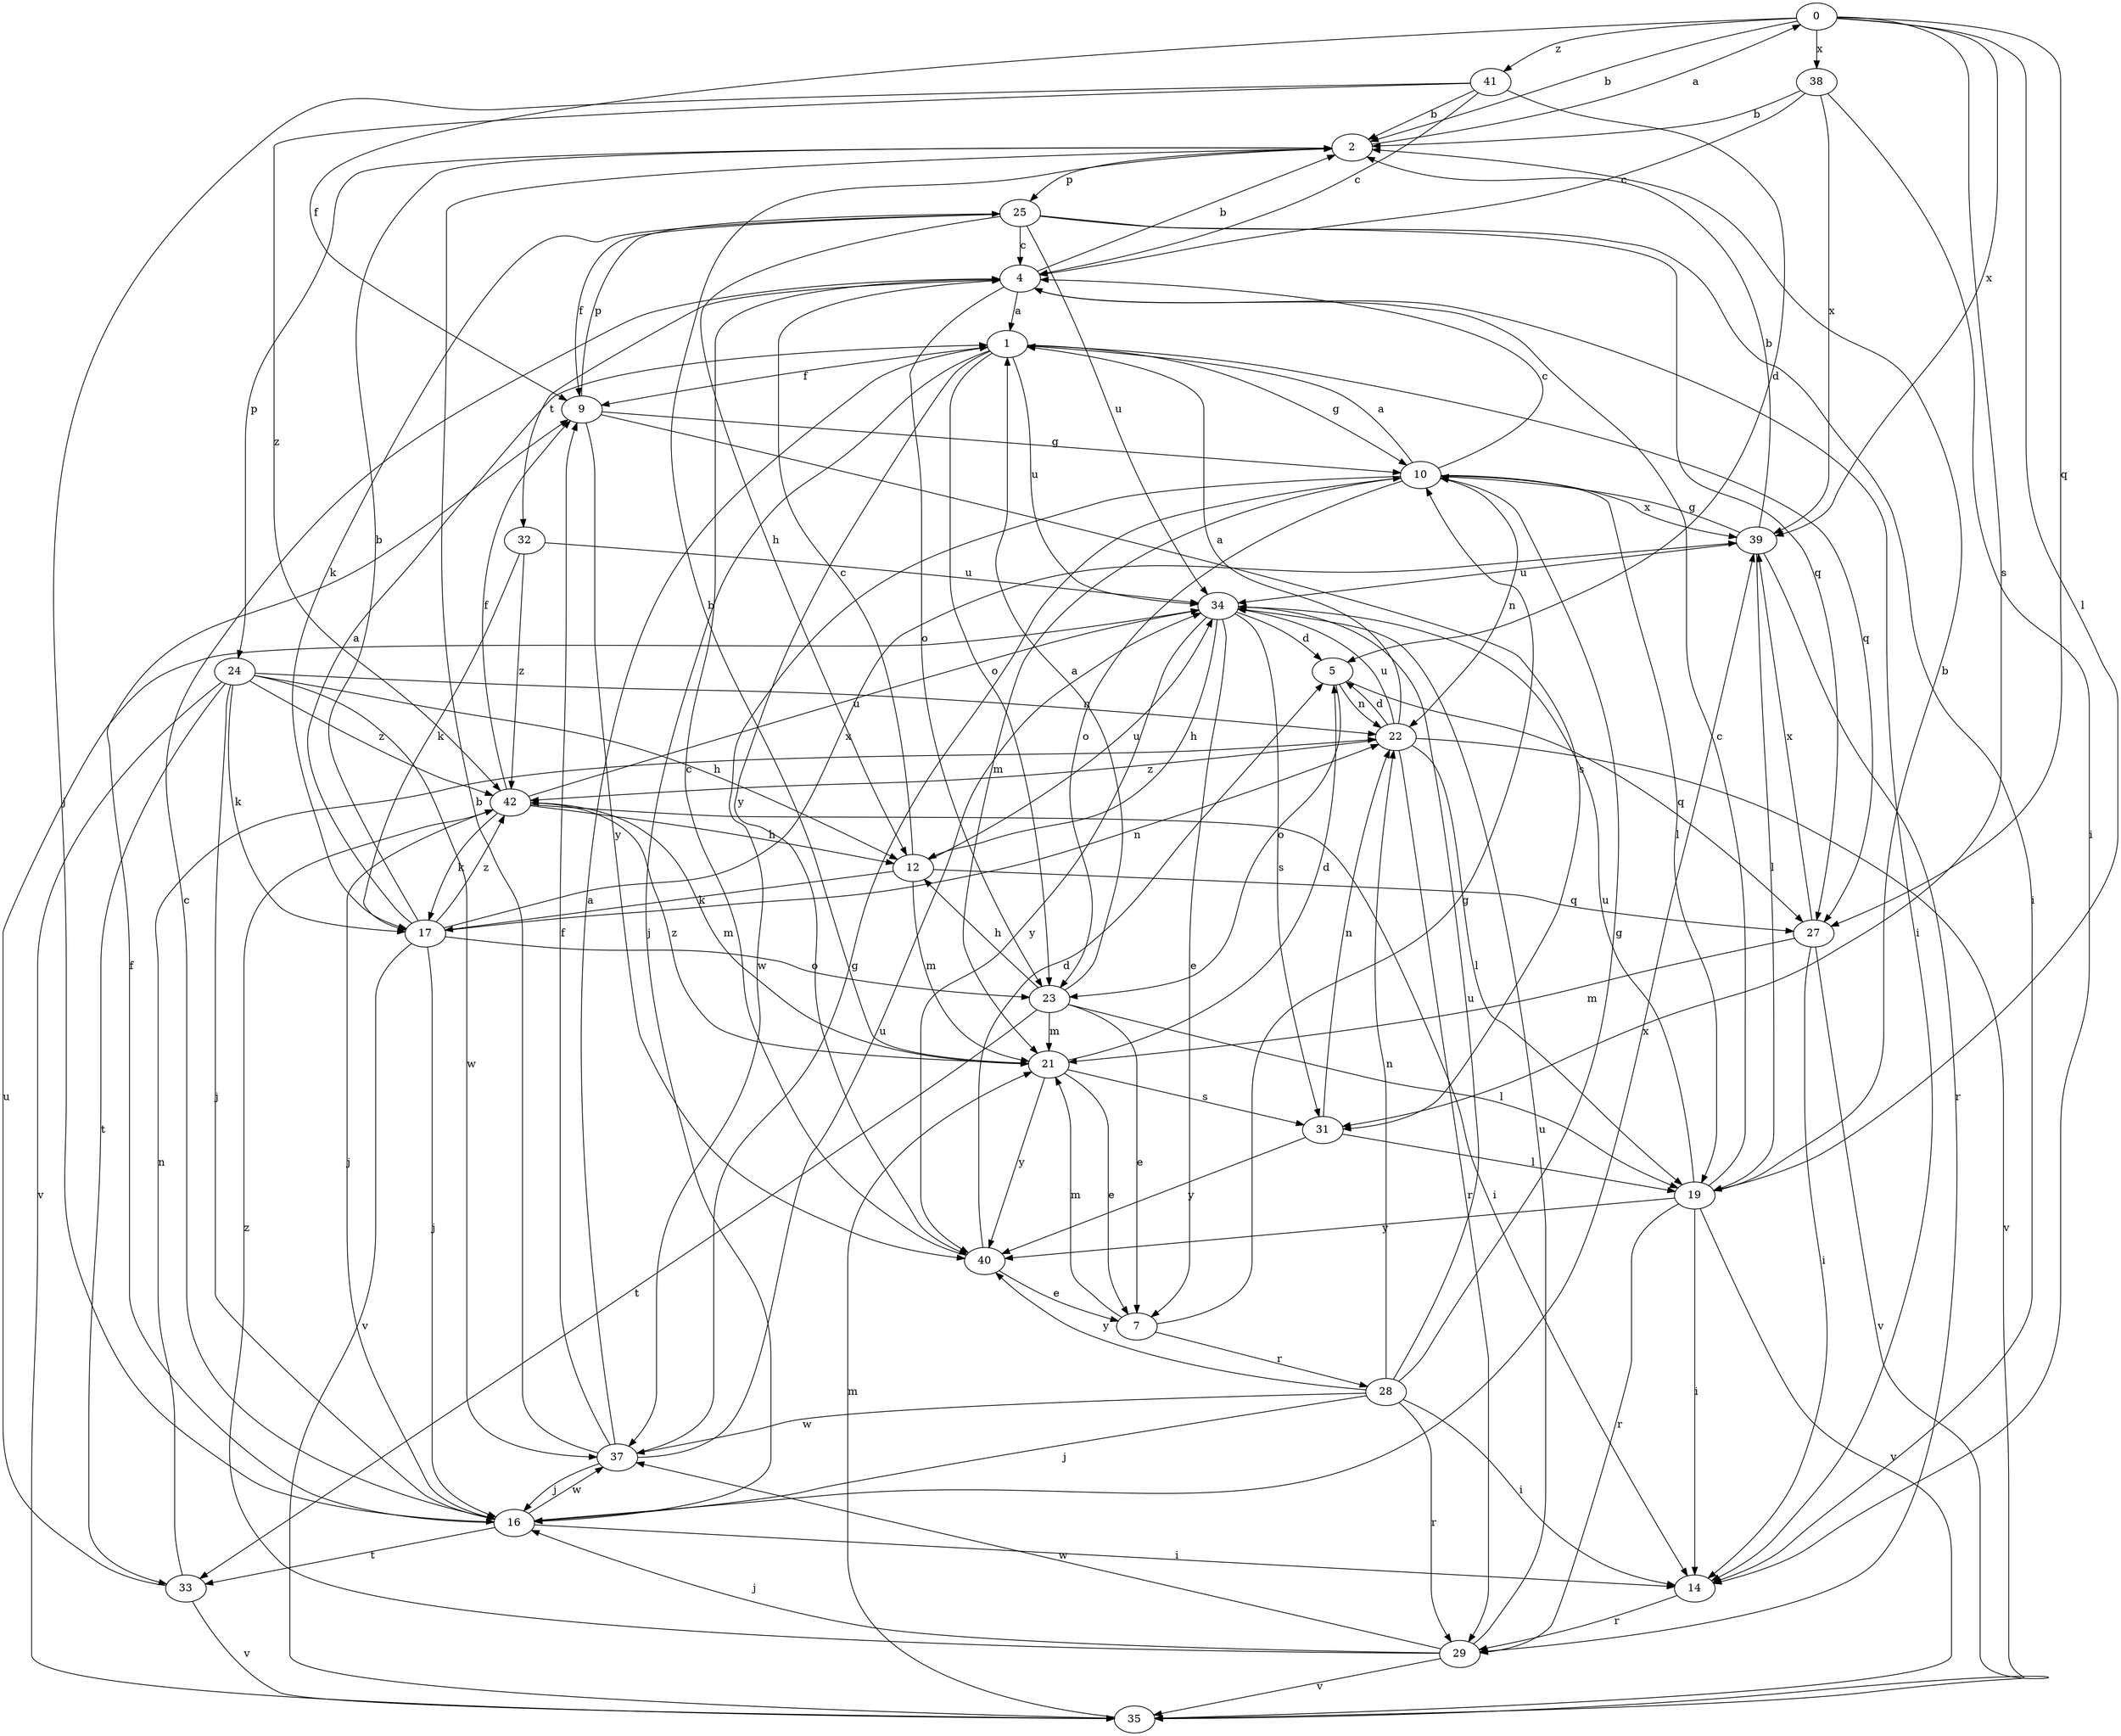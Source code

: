 strict digraph  {
0;
1;
2;
4;
5;
7;
9;
10;
12;
14;
16;
17;
19;
21;
22;
23;
24;
25;
27;
28;
29;
31;
32;
33;
34;
35;
37;
38;
39;
40;
41;
42;
0 -> 2  [label=b];
0 -> 9  [label=f];
0 -> 19  [label=l];
0 -> 27  [label=q];
0 -> 31  [label=s];
0 -> 38  [label=x];
0 -> 39  [label=x];
0 -> 41  [label=z];
1 -> 9  [label=f];
1 -> 10  [label=g];
1 -> 16  [label=j];
1 -> 23  [label=o];
1 -> 27  [label=q];
1 -> 34  [label=u];
1 -> 40  [label=y];
2 -> 0  [label=a];
2 -> 24  [label=p];
2 -> 25  [label=p];
4 -> 1  [label=a];
4 -> 2  [label=b];
4 -> 14  [label=i];
4 -> 23  [label=o];
4 -> 32  [label=t];
5 -> 22  [label=n];
5 -> 23  [label=o];
5 -> 27  [label=q];
7 -> 10  [label=g];
7 -> 21  [label=m];
7 -> 28  [label=r];
9 -> 10  [label=g];
9 -> 25  [label=p];
9 -> 31  [label=s];
9 -> 40  [label=y];
10 -> 1  [label=a];
10 -> 4  [label=c];
10 -> 19  [label=l];
10 -> 21  [label=m];
10 -> 22  [label=n];
10 -> 23  [label=o];
10 -> 37  [label=w];
10 -> 39  [label=x];
12 -> 4  [label=c];
12 -> 17  [label=k];
12 -> 21  [label=m];
12 -> 27  [label=q];
12 -> 34  [label=u];
14 -> 29  [label=r];
16 -> 4  [label=c];
16 -> 9  [label=f];
16 -> 14  [label=i];
16 -> 33  [label=t];
16 -> 37  [label=w];
16 -> 39  [label=x];
17 -> 1  [label=a];
17 -> 2  [label=b];
17 -> 16  [label=j];
17 -> 22  [label=n];
17 -> 23  [label=o];
17 -> 35  [label=v];
17 -> 39  [label=x];
17 -> 42  [label=z];
19 -> 2  [label=b];
19 -> 4  [label=c];
19 -> 14  [label=i];
19 -> 29  [label=r];
19 -> 34  [label=u];
19 -> 35  [label=v];
19 -> 40  [label=y];
21 -> 2  [label=b];
21 -> 5  [label=d];
21 -> 7  [label=e];
21 -> 31  [label=s];
21 -> 40  [label=y];
21 -> 42  [label=z];
22 -> 1  [label=a];
22 -> 5  [label=d];
22 -> 19  [label=l];
22 -> 29  [label=r];
22 -> 34  [label=u];
22 -> 35  [label=v];
22 -> 42  [label=z];
23 -> 1  [label=a];
23 -> 7  [label=e];
23 -> 12  [label=h];
23 -> 19  [label=l];
23 -> 21  [label=m];
23 -> 33  [label=t];
24 -> 12  [label=h];
24 -> 16  [label=j];
24 -> 17  [label=k];
24 -> 22  [label=n];
24 -> 33  [label=t];
24 -> 35  [label=v];
24 -> 37  [label=w];
24 -> 42  [label=z];
25 -> 4  [label=c];
25 -> 9  [label=f];
25 -> 12  [label=h];
25 -> 14  [label=i];
25 -> 17  [label=k];
25 -> 27  [label=q];
25 -> 34  [label=u];
27 -> 14  [label=i];
27 -> 21  [label=m];
27 -> 35  [label=v];
27 -> 39  [label=x];
28 -> 10  [label=g];
28 -> 14  [label=i];
28 -> 16  [label=j];
28 -> 22  [label=n];
28 -> 29  [label=r];
28 -> 34  [label=u];
28 -> 37  [label=w];
28 -> 40  [label=y];
29 -> 16  [label=j];
29 -> 34  [label=u];
29 -> 35  [label=v];
29 -> 37  [label=w];
29 -> 42  [label=z];
31 -> 19  [label=l];
31 -> 22  [label=n];
31 -> 40  [label=y];
32 -> 17  [label=k];
32 -> 34  [label=u];
32 -> 42  [label=z];
33 -> 22  [label=n];
33 -> 34  [label=u];
33 -> 35  [label=v];
34 -> 5  [label=d];
34 -> 7  [label=e];
34 -> 12  [label=h];
34 -> 31  [label=s];
34 -> 40  [label=y];
35 -> 21  [label=m];
37 -> 1  [label=a];
37 -> 2  [label=b];
37 -> 9  [label=f];
37 -> 10  [label=g];
37 -> 16  [label=j];
37 -> 34  [label=u];
38 -> 2  [label=b];
38 -> 4  [label=c];
38 -> 14  [label=i];
38 -> 39  [label=x];
39 -> 2  [label=b];
39 -> 10  [label=g];
39 -> 19  [label=l];
39 -> 29  [label=r];
39 -> 34  [label=u];
40 -> 4  [label=c];
40 -> 5  [label=d];
40 -> 7  [label=e];
41 -> 2  [label=b];
41 -> 4  [label=c];
41 -> 5  [label=d];
41 -> 16  [label=j];
41 -> 42  [label=z];
42 -> 9  [label=f];
42 -> 12  [label=h];
42 -> 14  [label=i];
42 -> 16  [label=j];
42 -> 17  [label=k];
42 -> 21  [label=m];
42 -> 34  [label=u];
}
